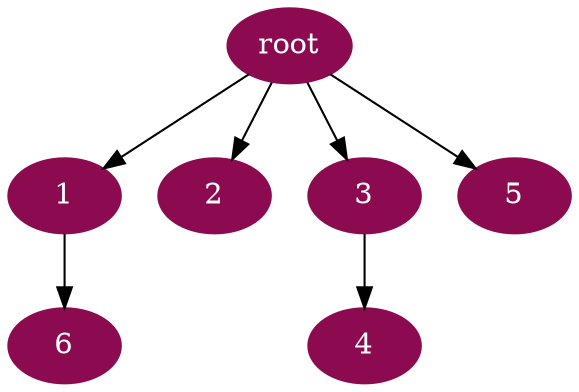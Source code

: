digraph G {
node [color=deeppink4, style=filled, fontcolor=white];
"root" -> 1;
"root" -> 2;
"root" -> 3;
3 -> 4;
"root" -> 5;
1 -> 6;
}

